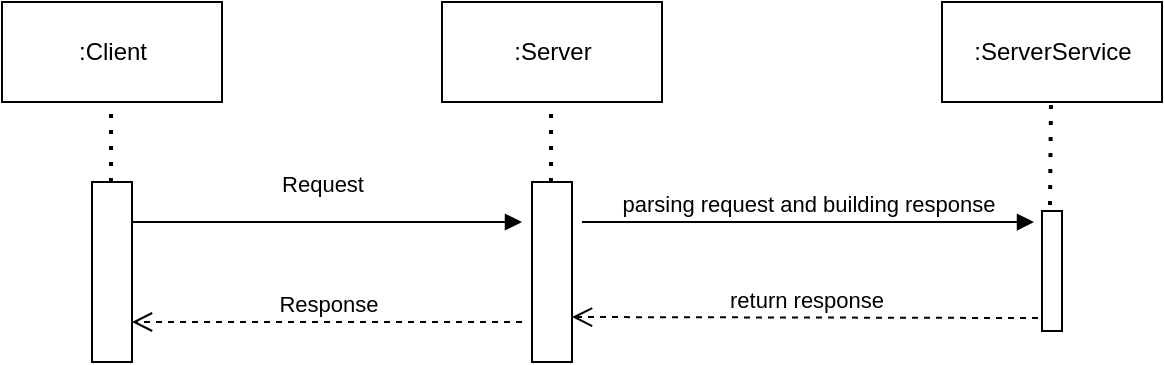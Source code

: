 <mxfile version="16.2.7" type="device"><diagram id="yQGQNkAe0oejW_KhkqWG" name="Page-1"><mxGraphModel dx="1622" dy="764" grid="1" gridSize="10" guides="1" tooltips="1" connect="1" arrows="1" fold="1" page="1" pageScale="1" pageWidth="827" pageHeight="1169" math="0" shadow="0"><root><mxCell id="0"/><mxCell id="1" parent="0"/><mxCell id="tHGgtDyM3kU95HmrFLU_-1" value=":Client" style="html=1;" vertex="1" parent="1"><mxGeometry x="60" y="160" width="110" height="50" as="geometry"/></mxCell><mxCell id="tHGgtDyM3kU95HmrFLU_-2" value=":Server" style="html=1;" vertex="1" parent="1"><mxGeometry x="280" y="160" width="110" height="50" as="geometry"/></mxCell><mxCell id="tHGgtDyM3kU95HmrFLU_-3" value="" style="html=1;" vertex="1" parent="1"><mxGeometry x="105" y="250" width="20" height="90" as="geometry"/></mxCell><mxCell id="tHGgtDyM3kU95HmrFLU_-4" value="" style="endArrow=none;dashed=1;html=1;dashPattern=1 3;strokeWidth=2;rounded=0;" edge="1" parent="1"><mxGeometry width="50" height="50" relative="1" as="geometry"><mxPoint x="114.5" y="250" as="sourcePoint"/><mxPoint x="114.5" y="210" as="targetPoint"/></mxGeometry></mxCell><mxCell id="tHGgtDyM3kU95HmrFLU_-5" value="Request" style="html=1;verticalAlign=bottom;endArrow=block;rounded=0;" edge="1" parent="1"><mxGeometry x="-0.026" y="10" width="80" relative="1" as="geometry"><mxPoint x="125" y="270" as="sourcePoint"/><mxPoint x="320" y="270" as="targetPoint"/><mxPoint as="offset"/></mxGeometry></mxCell><mxCell id="tHGgtDyM3kU95HmrFLU_-6" value="" style="html=1;" vertex="1" parent="1"><mxGeometry x="325" y="250" width="20" height="90" as="geometry"/></mxCell><mxCell id="tHGgtDyM3kU95HmrFLU_-7" value="" style="endArrow=none;dashed=1;html=1;dashPattern=1 3;strokeWidth=2;rounded=0;" edge="1" parent="1"><mxGeometry width="50" height="50" relative="1" as="geometry"><mxPoint x="334.5" y="250" as="sourcePoint"/><mxPoint x="334.5" y="210" as="targetPoint"/></mxGeometry></mxCell><mxCell id="tHGgtDyM3kU95HmrFLU_-8" value=":ServerService" style="html=1;" vertex="1" parent="1"><mxGeometry x="530" y="160" width="110" height="50" as="geometry"/></mxCell><mxCell id="tHGgtDyM3kU95HmrFLU_-10" value="" style="endArrow=none;dashed=1;html=1;dashPattern=1 3;strokeWidth=2;rounded=0;exitX=0.6;exitY=1.05;exitDx=0;exitDy=0;exitPerimeter=0;" edge="1" parent="1" source="tHGgtDyM3kU95HmrFLU_-13"><mxGeometry width="50" height="50" relative="1" as="geometry"><mxPoint x="584.5" y="250" as="sourcePoint"/><mxPoint x="584.5" y="210" as="targetPoint"/></mxGeometry></mxCell><mxCell id="tHGgtDyM3kU95HmrFLU_-13" value="" style="html=1;points=[];perimeter=orthogonalPerimeter;direction=west;" vertex="1" parent="1"><mxGeometry x="580" y="264.5" width="10" height="60" as="geometry"/></mxCell><mxCell id="tHGgtDyM3kU95HmrFLU_-14" value="parsing request and building response" style="html=1;verticalAlign=bottom;endArrow=block;entryX=1.4;entryY=0.908;rounded=0;entryDx=0;entryDy=0;entryPerimeter=0;" edge="1" target="tHGgtDyM3kU95HmrFLU_-13" parent="1"><mxGeometry relative="1" as="geometry"><mxPoint x="350" y="270" as="sourcePoint"/></mxGeometry></mxCell><mxCell id="tHGgtDyM3kU95HmrFLU_-15" value="return response" style="html=1;verticalAlign=bottom;endArrow=open;dashed=1;endSize=8;exitX=1.2;exitY=0.108;rounded=0;entryX=1;entryY=0.75;entryDx=0;entryDy=0;exitDx=0;exitDy=0;exitPerimeter=0;" edge="1" source="tHGgtDyM3kU95HmrFLU_-13" parent="1" target="tHGgtDyM3kU95HmrFLU_-6"><mxGeometry relative="1" as="geometry"><mxPoint x="345" y="267.5" as="targetPoint"/></mxGeometry></mxCell><mxCell id="tHGgtDyM3kU95HmrFLU_-16" value="Response" style="html=1;verticalAlign=bottom;endArrow=open;dashed=1;endSize=8;rounded=0;" edge="1" parent="1"><mxGeometry relative="1" as="geometry"><mxPoint x="320" y="320" as="sourcePoint"/><mxPoint x="125" y="320" as="targetPoint"/></mxGeometry></mxCell></root></mxGraphModel></diagram></mxfile>